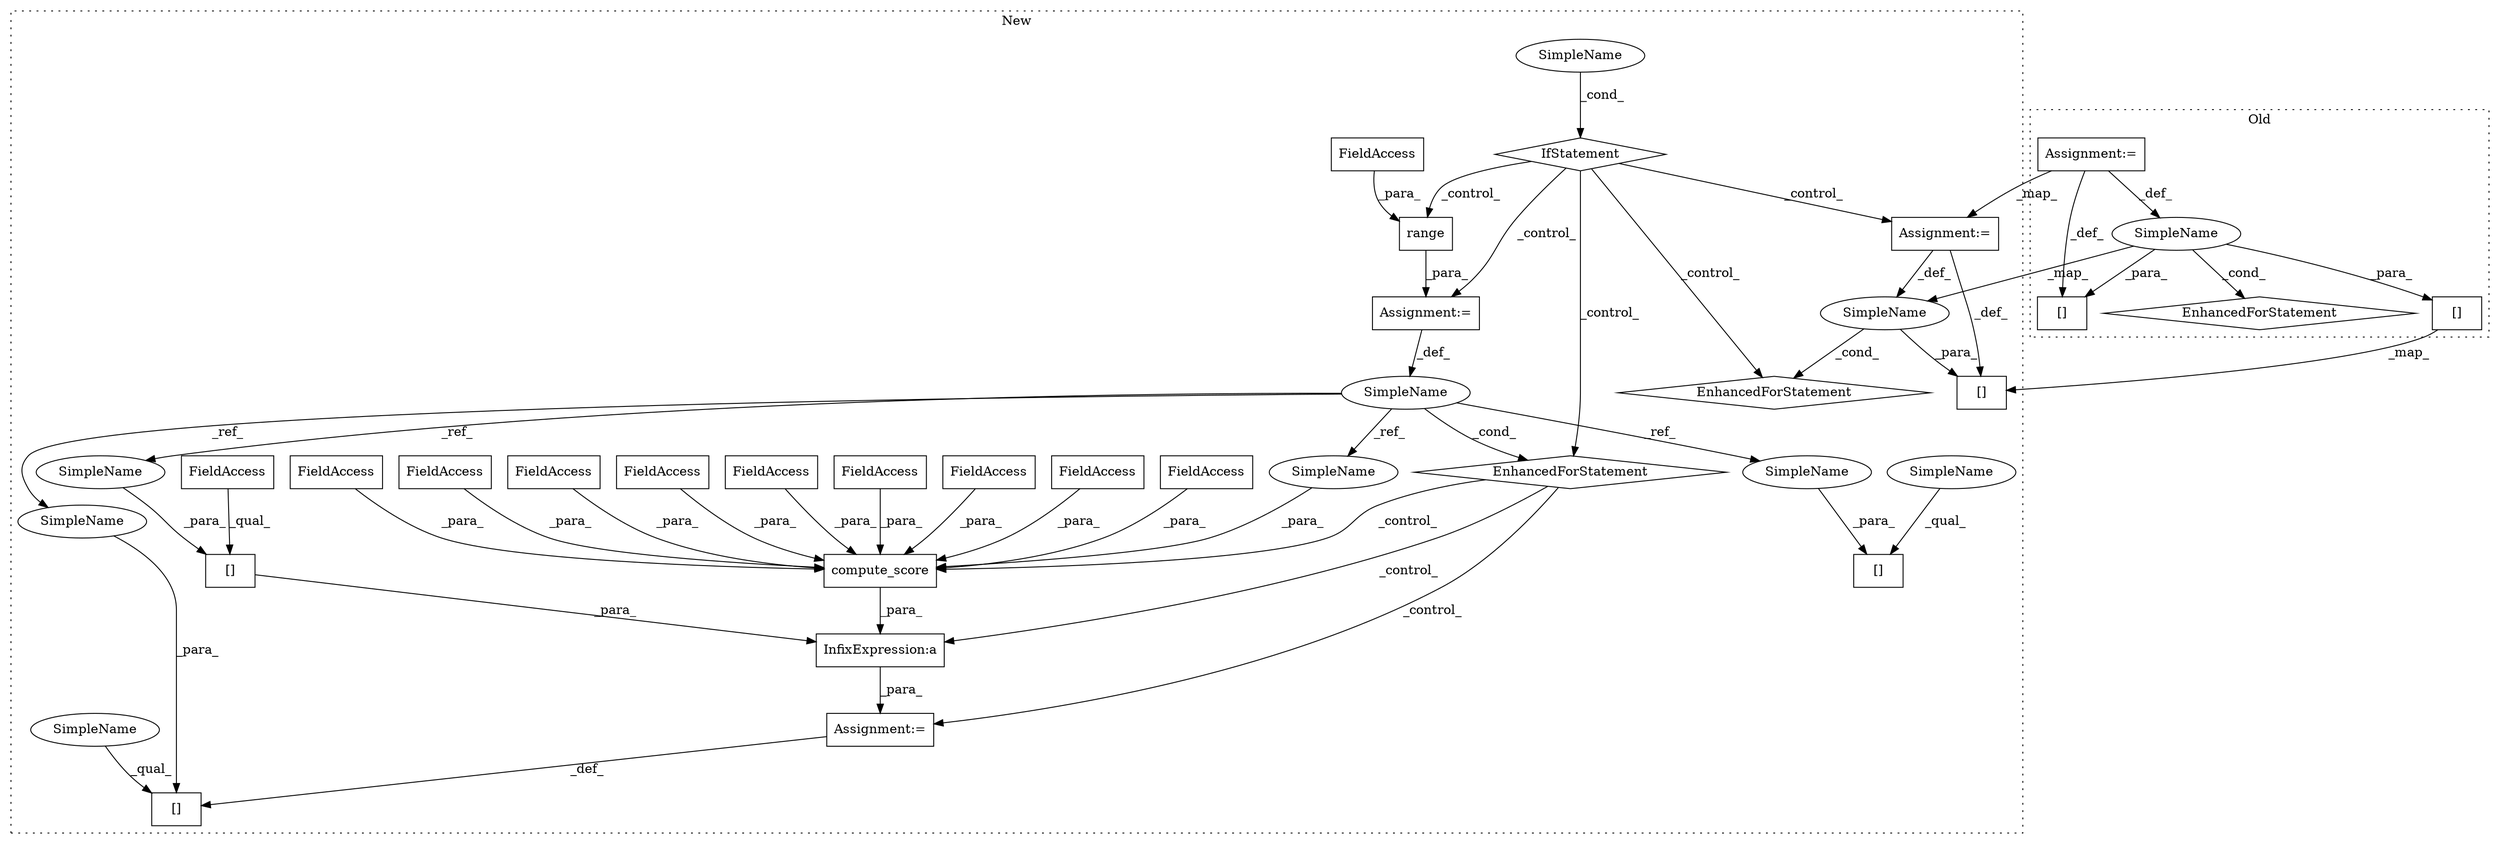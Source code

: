 digraph G {
subgraph cluster0 {
1 [label="[]" a="2" s="9569,9587" l="7,1" shape="box"];
15 [label="SimpleName" a="42" s="9524" l="11" shape="ellipse"];
17 [label="[]" a="2" s="9569,9587" l="7,1" shape="box"];
29 [label="EnhancedForStatement" a="70" s="9467,9559" l="53,2" shape="diamond"];
32 [label="Assignment:=" a="7" s="9467,9559" l="53,2" shape="box"];
label = "Old";
style="dotted";
}
subgraph cluster1 {
2 [label="range" a="32" s="11362,11382" l="6,1" shape="box"];
3 [label="Assignment:=" a="7" s="11287,11383" l="57,2" shape="box"];
4 [label="EnhancedForStatement" a="70" s="11287,11383" l="57,2" shape="diamond"];
5 [label="[]" a="2" s="11417,11436" l="8,1" shape="box"];
6 [label="SimpleName" a="42" s="11348" l="11" shape="ellipse"];
7 [label="FieldAccess" a="22" s="11417" l="7" shape="box"];
8 [label="Assignment:=" a="7" s="11414" l="2" shape="box"];
9 [label="[]" a="2" s="11395,11413" l="7,1" shape="box"];
10 [label="FieldAccess" a="22" s="11368" l="14" shape="box"];
11 [label="IfStatement" a="25" s="11200,11220" l="4,2" shape="diamond"];
12 [label="InfixExpression:a" a="27" s="11437" l="3" shape="box"];
13 [label="[]" a="2" s="11395,11413" l="7,1" shape="box"];
14 [label="SimpleName" a="42" s="" l="" shape="ellipse"];
16 [label="SimpleName" a="42" s="11690" l="11" shape="ellipse"];
18 [label="[]" a="2" s="11737,11755" l="7,1" shape="box"];
19 [label="compute_score" a="32" s="11440,11540" l="14,1" shape="box"];
20 [label="FieldAccess" a="22" s="11454" l="4" shape="box"];
21 [label="FieldAccess" a="22" s="11518" l="1" shape="box"];
22 [label="FieldAccess" a="22" s="11497" l="7" shape="box"];
23 [label="FieldAccess" a="22" s="11480" l="4" shape="box"];
24 [label="FieldAccess" a="22" s="11505" l="10" shape="box"];
25 [label="FieldAccess" a="22" s="11531" l="9" shape="box"];
26 [label="FieldAccess" a="22" s="11485" l="11" shape="box"];
27 [label="FieldAccess" a="22" s="11459" l="5" shape="box"];
28 [label="FieldAccess" a="22" s="11520" l="10" shape="box"];
30 [label="EnhancedForStatement" a="70" s="11629,11725" l="57,2" shape="diamond"];
31 [label="Assignment:=" a="7" s="11629,11725" l="57,2" shape="box"];
33 [label="SimpleName" a="42" s="11402" l="11" shape="ellipse"];
34 [label="SimpleName" a="42" s="11402" l="11" shape="ellipse"];
35 [label="SimpleName" a="42" s="11425" l="11" shape="ellipse"];
36 [label="SimpleName" a="42" s="11468" l="11" shape="ellipse"];
37 [label="SimpleName" a="42" s="11395" l="6" shape="ellipse"];
38 [label="SimpleName" a="42" s="11395" l="6" shape="ellipse"];
label = "New";
style="dotted";
}
2 -> 3 [label="_para_"];
3 -> 6 [label="_def_"];
4 -> 19 [label="_control_"];
4 -> 8 [label="_control_"];
4 -> 12 [label="_control_"];
5 -> 12 [label="_para_"];
6 -> 36 [label="_ref_"];
6 -> 33 [label="_ref_"];
6 -> 35 [label="_ref_"];
6 -> 4 [label="_cond_"];
6 -> 34 [label="_ref_"];
7 -> 5 [label="_qual_"];
8 -> 13 [label="_def_"];
10 -> 2 [label="_para_"];
11 -> 4 [label="_control_"];
11 -> 2 [label="_control_"];
11 -> 3 [label="_control_"];
11 -> 31 [label="_control_"];
11 -> 30 [label="_control_"];
12 -> 8 [label="_para_"];
14 -> 11 [label="_cond_"];
15 -> 29 [label="_cond_"];
15 -> 16 [label="_map_"];
15 -> 17 [label="_para_"];
15 -> 1 [label="_para_"];
16 -> 18 [label="_para_"];
16 -> 30 [label="_cond_"];
17 -> 18 [label="_map_"];
19 -> 12 [label="_para_"];
20 -> 19 [label="_para_"];
21 -> 19 [label="_para_"];
22 -> 19 [label="_para_"];
23 -> 19 [label="_para_"];
24 -> 19 [label="_para_"];
25 -> 19 [label="_para_"];
26 -> 19 [label="_para_"];
27 -> 19 [label="_para_"];
28 -> 19 [label="_para_"];
31 -> 18 [label="_def_"];
31 -> 16 [label="_def_"];
32 -> 1 [label="_def_"];
32 -> 15 [label="_def_"];
32 -> 31 [label="_map_"];
33 -> 9 [label="_para_"];
34 -> 13 [label="_para_"];
35 -> 5 [label="_para_"];
36 -> 19 [label="_para_"];
37 -> 9 [label="_qual_"];
38 -> 13 [label="_qual_"];
}